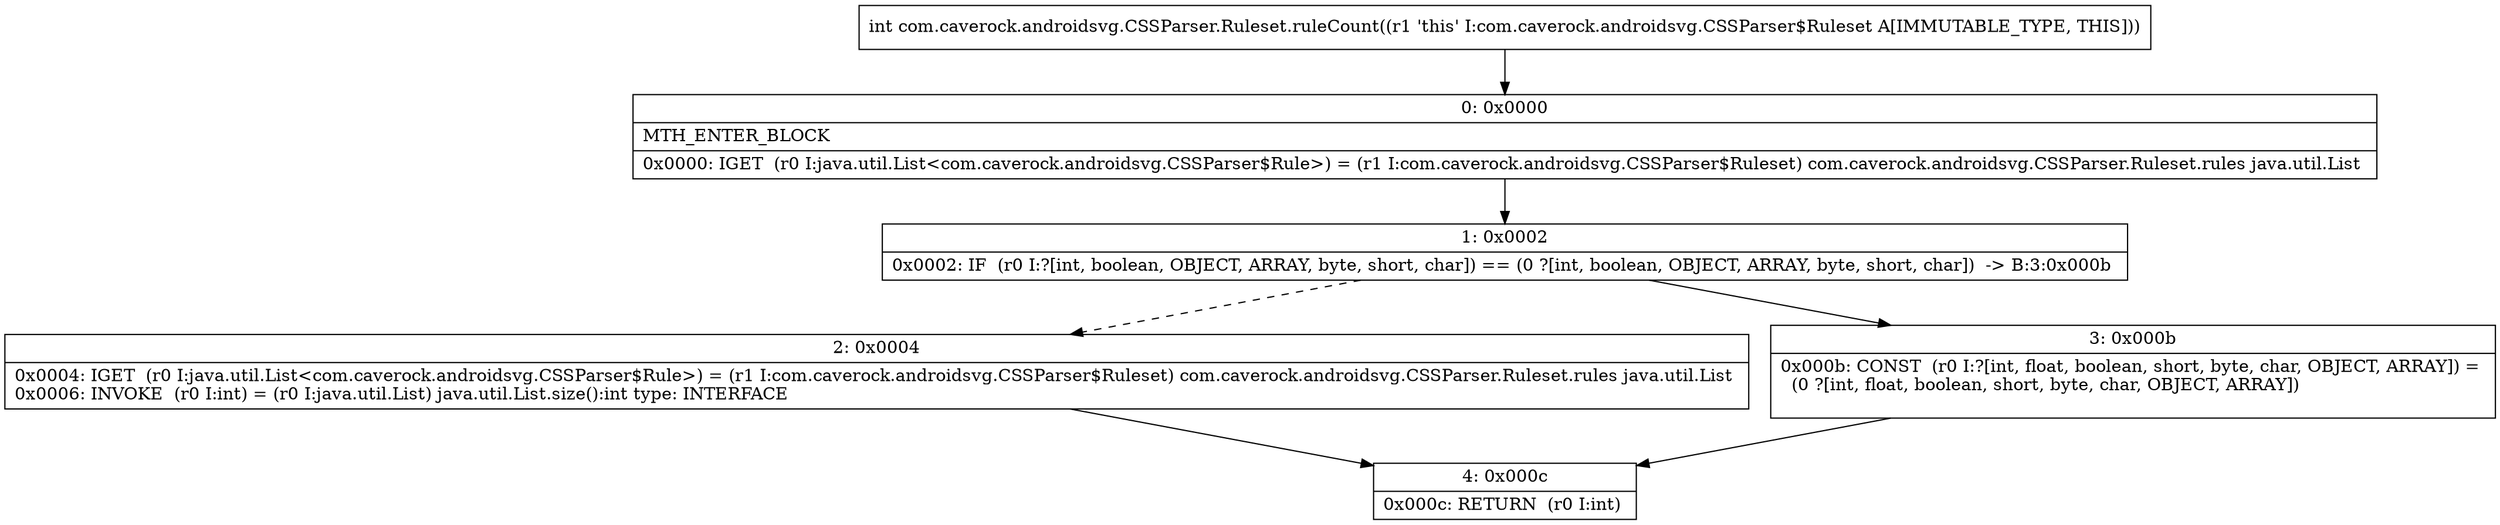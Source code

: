 digraph "CFG forcom.caverock.androidsvg.CSSParser.Ruleset.ruleCount()I" {
Node_0 [shape=record,label="{0\:\ 0x0000|MTH_ENTER_BLOCK\l|0x0000: IGET  (r0 I:java.util.List\<com.caverock.androidsvg.CSSParser$Rule\>) = (r1 I:com.caverock.androidsvg.CSSParser$Ruleset) com.caverock.androidsvg.CSSParser.Ruleset.rules java.util.List \l}"];
Node_1 [shape=record,label="{1\:\ 0x0002|0x0002: IF  (r0 I:?[int, boolean, OBJECT, ARRAY, byte, short, char]) == (0 ?[int, boolean, OBJECT, ARRAY, byte, short, char])  \-\> B:3:0x000b \l}"];
Node_2 [shape=record,label="{2\:\ 0x0004|0x0004: IGET  (r0 I:java.util.List\<com.caverock.androidsvg.CSSParser$Rule\>) = (r1 I:com.caverock.androidsvg.CSSParser$Ruleset) com.caverock.androidsvg.CSSParser.Ruleset.rules java.util.List \l0x0006: INVOKE  (r0 I:int) = (r0 I:java.util.List) java.util.List.size():int type: INTERFACE \l}"];
Node_3 [shape=record,label="{3\:\ 0x000b|0x000b: CONST  (r0 I:?[int, float, boolean, short, byte, char, OBJECT, ARRAY]) = \l  (0 ?[int, float, boolean, short, byte, char, OBJECT, ARRAY])\l \l}"];
Node_4 [shape=record,label="{4\:\ 0x000c|0x000c: RETURN  (r0 I:int) \l}"];
MethodNode[shape=record,label="{int com.caverock.androidsvg.CSSParser.Ruleset.ruleCount((r1 'this' I:com.caverock.androidsvg.CSSParser$Ruleset A[IMMUTABLE_TYPE, THIS])) }"];
MethodNode -> Node_0;
Node_0 -> Node_1;
Node_1 -> Node_2[style=dashed];
Node_1 -> Node_3;
Node_2 -> Node_4;
Node_3 -> Node_4;
}

